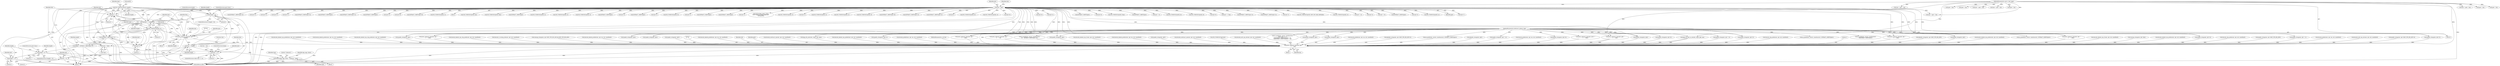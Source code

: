 digraph "0_tcpdump_d10a0f980fe8f9407ab1ffbd612641433ebe175e@array" {
"1002612" [label="(Call,ND_TCHECK2(tptr[3], length))"];
"1002585" [label="(Call,tptr += 3)"];
"1002570" [label="(Call,ND_TCHECK2(tptr[0], 3))"];
"1000142" [label="(Call,tptr = pptr)"];
"1000128" [label="(MethodParameterIn,const u_char *pptr)"];
"1002640" [label="(Call,tptr += length)"];
"1002635" [label="(Call,print_unknown_data(ndo, tptr,\"\n\t      \", length))"];
"1000126" [label="(MethodParameterIn,netdissect_options *ndo)"];
"1002612" [label="(Call,ND_TCHECK2(tptr[3], length))"];
"1002609" [label="(Call,length -= 3)"];
"1002605" [label="(Call,length < 3)"];
"1002579" [label="(Call,length = EXTRACT_16BITS(tptr+1))"];
"1002581" [label="(Call,EXTRACT_16BITS(tptr+1))"];
"1002622" [label="(Call,length < 8)"];
"1002582" [label="(Call,tptr+1)"];
"1002575" [label="(Call,type = *tptr)"];
"1002597" [label="(Call,tok2str(bgp_aigp_values, \"Unknown\", type))"];
"1002643" [label="(Call,tlen -= length)"];
"1002566" [label="(Call,tlen >= 3)"];
"1002588" [label="(Call,tlen -= 3)"];
"1002909" [label="(Call,print_unknown_data(ndo, pptr, \"\n\t    \", len))"];
"1002325" [label="(Call,tptr+6)"];
"1002358" [label="(Call,tptr+4)"];
"1001962" [label="(Call,decode_clnp_prefix(ndo, tptr, buf, sizeof(buf)))"];
"1002848" [label="(Call,EXTRACT_32BITS(tptr))"];
"1002602" [label="(Identifier,type)"];
"1002915" [label="(Literal,1)"];
"1002237" [label="(Call,as_printf(ndo, astostr, sizeof(astostr),\n\t\t\t    EXTRACT_32BITS(tptr+2)))"];
"1000401" [label="(Call,as_printf(ndo, astostr, sizeof(astostr), EXTRACT_16BITS(tptr)))"];
"1002605" [label="(Call,length < 3)"];
"1000909" [label="(Call,ip6addr_string(ndo, tptr+BGP_VPN_RD_LEN))"];
"1002623" [label="(Identifier,length)"];
"1002625" [label="(ControlStructure,goto trunc;)"];
"1002331" [label="(Call,tptr+6)"];
"1002577" [label="(Call,*tptr)"];
"1002588" [label="(Call,tlen -= 3)"];
"1002618" [label="(Identifier,type)"];
"1002579" [label="(Call,length = EXTRACT_16BITS(tptr+1))"];
"1002570" [label="(Call,ND_TCHECK2(tptr[0], 3))"];
"1001073" [label="(Call,ND_TCHECK2(tptr[0], tlen))"];
"1000622" [label="(Call,EXTRACT_16BITS(tptr))"];
"1002436" [label="(Call,tptr +=5)"];
"1002566" [label="(Call,tlen >= 3)"];
"1001786" [label="(Call,decode_labeled_vpn_prefix4(ndo, tptr, buf, sizeof(buf)))"];
"1001930" [label="(Call,decode_labeled_vpn_l2(ndo, tptr, buf, sizeof(buf)))"];
"1002639" [label="(Identifier,length)"];
"1002607" [label="(Literal,3)"];
"1002604" [label="(ControlStructure,if (length < 3))"];
"1000977" [label="(Call,isonsap_string(ndo, tptr, tlen))"];
"1002525" [label="(Call,ND_TCHECK2(tptr[0], 8))"];
"1001262" [label="(Call,decode_labeled_vpn_prefix4(ndo, tptr, buf, sizeof(buf)))"];
"1002626" [label="(ControlStructure,break;)"];
"1001615" [label="(Call,print_unknown_data(ndo, tptr, \"\n\t    \", tlen))"];
"1002447" [label="(Call,ND_TCHECK2(tptr[0], 8))"];
"1001534" [label="(Call,decode_clnp_prefix(ndo, tptr, buf, sizeof(buf)))"];
"1000128" [label="(MethodParameterIn,const u_char *pptr)"];
"1002582" [label="(Call,tptr+1)"];
"1002247" [label="(Call,tptr+6)"];
"1002904" [label="(Block,)"];
"1001623" [label="(Call,tptr = pptr + len)"];
"1000815" [label="(Call,ipaddr_string(ndo, tptr+BGP_VPN_RD_LEN))"];
"1001097" [label="(Call,tptr += tlen)"];
"1002536" [label="(Call,ipaddr_string(ndo, tptr))"];
"1001625" [label="(Call,pptr + len)"];
"1001169" [label="(Call,pptr + len)"];
"1001706" [label="(Call,decode_prefix4(ndo, tptr, len, buf, sizeof(buf)))"];
"1002621" [label="(ControlStructure,if (length < 8))"];
"1002368" [label="(Call,EXTRACT_16BITS(tptr+2))"];
"1002574" [label="(Literal,3)"];
"1002431" [label="(Call,EXTRACT_24BITS(tptr+2))"];
"1002026" [label="(Call,decode_mdt_vpn_nlri(ndo, tptr, buf, sizeof(buf)))"];
"1002613" [label="(Call,tptr[3])"];
"1002243" [label="(Call,tptr+2)"];
"1001640" [label="(Call,ND_TCHECK2(tptr[0], BGP_MP_NLRI_MINSIZE))"];
"1002572" [label="(Identifier,tptr)"];
"1002575" [label="(Call,type = *tptr)"];
"1002584" [label="(Literal,1)"];
"1001691" [label="(Call,tptr < pptr + len)"];
"1001038" [label="(Call,ipaddr_string(ndo, tptr+BGP_VPN_RD_LEN+4))"];
"1000615" [label="(Call,ND_TCHECK2(tptr[0], 3))"];
"1001470" [label="(Call,decode_labeled_vpn_prefix6(ndo, tptr, buf, sizeof(buf)))"];
"1000542" [label="(Call,tptr +=4)"];
"1000206" [label="(Call,tptr < pptr + len)"];
"1002640" [label="(Call,tptr += length)"];
"1002205" [label="(Call,tptr+4)"];
"1001746" [label="(Call,decode_labeled_prefix4(ndo, tptr, len, buf, sizeof(buf)))"];
"1002203" [label="(Call,ipaddr_string(ndo, tptr+4))"];
"1002387" [label="(Call,tptr +=8)"];
"1002576" [label="(Identifier,type)"];
"1000461" [label="(Call,EXTRACT_32BITS(tptr))"];
"1002354" [label="(Call,tptr+3)"];
"1000421" [label="(Call,as_printf(ndo, astostr, sizeof(astostr),\n\t\t\tEXTRACT_32BITS(tptr)))"];
"1002571" [label="(Call,tptr[0])"];
"1000587" [label="(Call,ND_TCHECK2(tptr[0], 4))"];
"1002612" [label="(Call,ND_TCHECK2(tptr[3], length))"];
"1000144" [label="(Identifier,pptr)"];
"1002315" [label="(Call,tptr+7)"];
"1002357" [label="(Call,EXTRACT_16BITS(tptr+4))"];
"1002369" [label="(Call,tptr+2)"];
"1001994" [label="(Call,decode_labeled_vpn_clnp_prefix(ndo, tptr, buf, sizeof(buf)))"];
"1001566" [label="(Call,decode_labeled_vpn_clnp_prefix(ndo, tptr, buf, sizeof(buf)))"];
"1002583" [label="(Identifier,tptr)"];
"1002349" [label="(Call,tptr+2)"];
"1002637" [label="(Identifier,tptr)"];
"1000428" [label="(Call,ipaddr_string(ndo, tptr + 4))"];
"1002482" [label="(Call,ipaddr_string(ndo, tptr+4))"];
"1002257" [label="(Call,tptr+2)"];
"1002286" [label="(Call,tptr+2)"];
"1002199" [label="(Call,EXTRACT_32BITS(tptr+4))"];
"1000200" [label="(Call,bgp_attr_get_as_size(ndo, atype, pptr, len))"];
"1001294" [label="(Call,decode_rt_routing_info(ndo, tptr, buf, sizeof(buf)))"];
"1000493" [label="(Call,EXTRACT_32BITS(tptr))"];
"1002587" [label="(Literal,3)"];
"1002256" [label="(Call,EXTRACT_32BITS(tptr+2))"];
"1001693" [label="(Call,pptr + len)"];
"1002634" [label="(Block,)"];
"1001018" [label="(Call,isonsap_string(ndo, tptr+BGP_VPN_RD_LEN,tlen-BGP_VPN_RD_LEN))"];
"1001430" [label="(Call,decode_labeled_prefix6(ndo, tptr, len, buf, sizeof(buf)))"];
"1002219" [label="(Call,ipaddr_string(ndo, tptr+2))"];
"1002581" [label="(Call,EXTRACT_16BITS(tptr+1))"];
"1002461" [label="(Call,ipaddr_string(ndo, tptr+4))"];
"1002516" [label="(Call,ipaddr_string(ndo, tptr))"];
"1000682" [label="(Call,print_unknown_data(ndo, tptr, \"\n\t    \", tlen))"];
"1002569" [label="(Block,)"];
"1000357" [label="(Call,EXTRACT_32BITS(tptr))"];
"1002195" [label="(Call,tptr+2)"];
"1000143" [label="(Identifier,tptr)"];
"1002225" [label="(Call,tptr+6)"];
"1002246" [label="(Call,EXTRACT_16BITS(tptr+6))"];
"1000126" [label="(MethodParameterIn,netdissect_options *ndo)"];
"1002599" [label="(Literal,\"Unknown\")"];
"1002151" [label="(Call,ND_TCHECK2(tptr[0], 2))"];
"1000130" [label="(Block,)"];
"1002598" [label="(Identifier,bgp_aigp_values)"];
"1000385" [label="(Call,ND_TCHECK2(tptr[0], len))"];
"1002610" [label="(Identifier,length)"];
"1000142" [label="(Call,tptr = pptr)"];
"1000767" [label="(Call,ipaddr_string(ndo, tptr))"];
"1002298" [label="(Call,ipaddr_string(ndo, tptr+2))"];
"1000463" [label="(Call,ipaddr_string(ndo, tptr + 4))"];
"1002608" [label="(ControlStructure,goto trunc;)"];
"1002912" [label="(Literal,\"\n\t    \")"];
"1000663" [label="(Call,ND_TCHECK2(tptr[0], tlen))"];
"1002616" [label="(Identifier,length)"];
"1002158" [label="(Call,EXTRACT_16BITS(tptr))"];
"1000486" [label="(Call,ND_TCHECK2(tptr[0], 4))"];
"1002648" [label="(Call,ND_TCHECK2(tptr[0], 4))"];
"1002580" [label="(Identifier,length)"];
"1002586" [label="(Identifier,tptr)"];
"1002489" [label="(Call,ND_TCHECK2(tptr[0], 4))"];
"1002609" [label="(Call,length -= 3)"];
"1001858" [label="(Call,decode_labeled_prefix6(ndo, tptr, len, buf, sizeof(buf)))"];
"1000426" [label="(Call,EXTRACT_32BITS(tptr))"];
"1002593" [label="(Identifier,ndo)"];
"1002910" [label="(Identifier,ndo)"];
"1002642" [label="(Identifier,length)"];
"1002911" [label="(Identifier,pptr)"];
"1001326" [label="(Call,decode_multicast_vpn(ndo, tptr, buf, sizeof(buf)))"];
"1001898" [label="(Call,decode_labeled_vpn_prefix6(ndo, tptr, buf, sizeof(buf)))"];
"1002200" [label="(Call,tptr+4)"];
"1001390" [label="(Call,decode_prefix6(ndo, tptr, len, buf, sizeof(buf)))"];
"1000129" [label="(MethodParameterIn,u_int len)"];
"1000408" [label="(Call,ipaddr_string(ndo, tptr + 2))"];
"1001092" [label="(Call,print_unknown_data(ndo, tptr, \"\n\t    \", tlen))"];
"1000208" [label="(Call,pptr + len)"];
"1002562" [label="(Call,tlen = len)"];
"1002479" [label="(Call,ipaddr_string(ndo, tptr))"];
"1002641" [label="(Identifier,tptr)"];
"1000406" [label="(Call,EXTRACT_16BITS(tptr))"];
"1002644" [label="(Identifier,tlen)"];
"1001502" [label="(Call,decode_labeled_vpn_l2(ndo, tptr, buf, sizeof(buf)))"];
"1002221" [label="(Call,tptr+2)"];
"1001222" [label="(Call,decode_labeled_prefix4(ndo, tptr, len, buf, sizeof(buf)))"];
"1002624" [label="(Literal,8)"];
"1002913" [label="(Identifier,len)"];
"1002505" [label="(Call,ND_TCHECK2(tptr[0], 8))"];
"1000955" [label="(Call,ipaddr_string(ndo, tptr))"];
"1002600" [label="(Identifier,type)"];
"1002611" [label="(Literal,3)"];
"1002636" [label="(Identifier,ndo)"];
"1002398" [label="(Call,tptr+1)"];
"1002643" [label="(Call,tlen -= length)"];
"1002800" [label="(Call,bgp_attr_print(ndo, atype, tptr, alen))"];
"1002565" [label="(ControlStructure,while (tlen >= 3))"];
"1002668" [label="(Call,EXTRACT_32BITS(tptr))"];
"1002058" [label="(Call,decode_multicast_vpn(ndo, tptr, buf, sizeof(buf)))"];
"1002905" [label="(Call,ND_TCHECK2(*pptr,len))"];
"1000146" [label="(Identifier,tlen)"];
"1002635" [label="(Call,print_unknown_data(ndo, tptr,\"\n\t      \", length))"];
"1002909" [label="(Call,print_unknown_data(ndo, pptr, \"\n\t    \", len))"];
"1002499" [label="(Call,ipaddr_string(ndo, tptr))"];
"1002890" [label="(Call,print_unknown_data(ndo, pptr, \"\n\t    \", len))"];
"1002568" [label="(Literal,3)"];
"1002589" [label="(Identifier,tlen)"];
"1001647" [label="(Call,EXTRACT_16BITS(tptr))"];
"1000456" [label="(Call,as_printf(ndo, astostr, sizeof(astostr), EXTRACT_32BITS(tptr)))"];
"1002646" [label="(ControlStructure,break;)"];
"1002300" [label="(Call,tptr+2)"];
"1002919" [label="(MethodReturn,RET)"];
"1000170" [label="(Call,tok2str(bgp_origin_values,\n\t\t\t\t\t\t\"Unknown Origin Typecode\",\n\t\t\t\t\t\ttptr[0]))"];
"1002408" [label="(Call,ND_TCHECK2(tptr[0], 5))"];
"1000145" [label="(Call,tlen=len)"];
"1002606" [label="(Identifier,length)"];
"1002432" [label="(Call,tptr+2)"];
"1002552" [label="(Call,print_unknown_data(ndo, tptr, \"\n\t      \", tlen))"];
"1002614" [label="(Identifier,tptr)"];
"1000347" [label="(Call,ND_TCHECK2(tptr[0], 4))"];
"1000557" [label="(Call,ND_TCHECK2(tptr[0], 4))"];
"1001167" [label="(Call,tptr < pptr + len)"];
"1001358" [label="(Call,decode_mdt_vpn_nlri(ndo, tptr, buf, sizeof(buf)))"];
"1002468" [label="(Call,ND_TCHECK2(tptr[0], 8))"];
"1002585" [label="(Call,tptr += 3)"];
"1002224" [label="(Call,EXTRACT_16BITS(tptr+6))"];
"1000258" [label="(Call,as_printf(ndo, astostr, sizeof(astostr),\n\t\t\t\tas_size == 2 ?\n\t\t\t\tEXTRACT_16BITS(&tptr[2 + i]) :\n\t\t\t\tEXTRACT_32BITS(&tptr[2 + i])))"];
"1002378" [label="(Call,print_unknown_data(ndo, tptr, \"\n\t      \", 8))"];
"1002242" [label="(Call,EXTRACT_32BITS(tptr+2))"];
"1002119" [label="(Call,tptr = pptr + len)"];
"1002567" [label="(Identifier,tlen)"];
"1002596" [label="(Block,)"];
"1002645" [label="(Identifier,length)"];
"1002194" [label="(Call,EXTRACT_16BITS(tptr+2))"];
"1000598" [label="(Call,ipaddr_string(ndo, tptr))"];
"1002663" [label="(Call,as_printf(ndo, astostr, sizeof(astostr), EXTRACT_32BITS(tptr)))"];
"1002091" [label="(Call,tptr-3)"];
"1002597" [label="(Call,tok2str(bgp_aigp_values, \"Unknown\", type))"];
"1000445" [label="(Call,ND_TCHECK2(tptr[0], 8))"];
"1002590" [label="(Literal,3)"];
"1002458" [label="(Call,ipaddr_string(ndo, tptr))"];
"1000321" [label="(Call,ND_TCHECK2(tptr[0], 4))"];
"1001818" [label="(Call,decode_prefix6(ndo, tptr, len, buf, sizeof(buf)))"];
"1001058" [label="(Call,ip6addr_string(ndo, tptr+BGP_VPN_RD_LEN+3))"];
"1000331" [label="(Call,ipaddr_string(ndo, tptr))"];
"1000861" [label="(Call,ip6addr_string(ndo, tptr))"];
"1000567" [label="(Call,ipaddr_string(ndo, tptr))"];
"1002638" [label="(Literal,\"\n\t      \")"];
"1001182" [label="(Call,decode_prefix4(ndo, tptr, len, buf, sizeof(buf)))"];
"1002121" [label="(Call,pptr + len)"];
"1002109" [label="(Call,print_unknown_data(ndo, tptr-3, \"\n\t    \", tlen))"];
"1002308" [label="(Call,tptr+6)"];
"1002284" [label="(Call,ipaddr_string(ndo, tptr+2))"];
"1002622" [label="(Call,length < 8)"];
"1002612" -> "1002569"  [label="AST: "];
"1002612" -> "1002616"  [label="CFG: "];
"1002613" -> "1002612"  [label="AST: "];
"1002616" -> "1002612"  [label="AST: "];
"1002618" -> "1002612"  [label="CFG: "];
"1002612" -> "1002919"  [label="DDG: "];
"1002612" -> "1002919"  [label="DDG: "];
"1002612" -> "1002581"  [label="DDG: "];
"1002612" -> "1002582"  [label="DDG: "];
"1002612" -> "1002585"  [label="DDG: "];
"1002585" -> "1002612"  [label="DDG: "];
"1002609" -> "1002612"  [label="DDG: "];
"1002612" -> "1002622"  [label="DDG: "];
"1002612" -> "1002635"  [label="DDG: "];
"1002612" -> "1002635"  [label="DDG: "];
"1002612" -> "1002640"  [label="DDG: "];
"1002612" -> "1002640"  [label="DDG: "];
"1002612" -> "1002643"  [label="DDG: "];
"1002585" -> "1002569"  [label="AST: "];
"1002585" -> "1002587"  [label="CFG: "];
"1002586" -> "1002585"  [label="AST: "];
"1002587" -> "1002585"  [label="AST: "];
"1002589" -> "1002585"  [label="CFG: "];
"1002585" -> "1002919"  [label="DDG: "];
"1002570" -> "1002585"  [label="DDG: "];
"1000142" -> "1002585"  [label="DDG: "];
"1002640" -> "1002585"  [label="DDG: "];
"1002585" -> "1002635"  [label="DDG: "];
"1002585" -> "1002640"  [label="DDG: "];
"1002570" -> "1002569"  [label="AST: "];
"1002570" -> "1002574"  [label="CFG: "];
"1002571" -> "1002570"  [label="AST: "];
"1002574" -> "1002570"  [label="AST: "];
"1002576" -> "1002570"  [label="CFG: "];
"1002570" -> "1002919"  [label="DDG: "];
"1002570" -> "1002919"  [label="DDG: "];
"1000142" -> "1002570"  [label="DDG: "];
"1002640" -> "1002570"  [label="DDG: "];
"1002570" -> "1002575"  [label="DDG: "];
"1002570" -> "1002581"  [label="DDG: "];
"1002570" -> "1002582"  [label="DDG: "];
"1002570" -> "1002635"  [label="DDG: "];
"1002570" -> "1002640"  [label="DDG: "];
"1000142" -> "1000130"  [label="AST: "];
"1000142" -> "1000144"  [label="CFG: "];
"1000143" -> "1000142"  [label="AST: "];
"1000144" -> "1000142"  [label="AST: "];
"1000146" -> "1000142"  [label="CFG: "];
"1000142" -> "1002919"  [label="DDG: "];
"1000142" -> "1002919"  [label="DDG: "];
"1000128" -> "1000142"  [label="DDG: "];
"1000142" -> "1000170"  [label="DDG: "];
"1000142" -> "1000206"  [label="DDG: "];
"1000142" -> "1000321"  [label="DDG: "];
"1000142" -> "1000331"  [label="DDG: "];
"1000142" -> "1000347"  [label="DDG: "];
"1000142" -> "1000357"  [label="DDG: "];
"1000142" -> "1000385"  [label="DDG: "];
"1000142" -> "1000406"  [label="DDG: "];
"1000142" -> "1000426"  [label="DDG: "];
"1000142" -> "1000445"  [label="DDG: "];
"1000142" -> "1000461"  [label="DDG: "];
"1000142" -> "1000486"  [label="DDG: "];
"1000142" -> "1000493"  [label="DDG: "];
"1000142" -> "1000542"  [label="DDG: "];
"1000142" -> "1000557"  [label="DDG: "];
"1000142" -> "1000567"  [label="DDG: "];
"1000142" -> "1000587"  [label="DDG: "];
"1000142" -> "1000598"  [label="DDG: "];
"1000142" -> "1000615"  [label="DDG: "];
"1000142" -> "1000622"  [label="DDG: "];
"1000142" -> "1000663"  [label="DDG: "];
"1000142" -> "1000682"  [label="DDG: "];
"1000142" -> "1001073"  [label="DDG: "];
"1000142" -> "1001092"  [label="DDG: "];
"1000142" -> "1001097"  [label="DDG: "];
"1000142" -> "1001615"  [label="DDG: "];
"1000142" -> "1001640"  [label="DDG: "];
"1000142" -> "1001647"  [label="DDG: "];
"1000142" -> "1002091"  [label="DDG: "];
"1000142" -> "1002151"  [label="DDG: "];
"1000142" -> "1002158"  [label="DDG: "];
"1000142" -> "1002194"  [label="DDG: "];
"1000142" -> "1002195"  [label="DDG: "];
"1000142" -> "1002199"  [label="DDG: "];
"1000142" -> "1002200"  [label="DDG: "];
"1000142" -> "1002203"  [label="DDG: "];
"1000142" -> "1002205"  [label="DDG: "];
"1000142" -> "1002219"  [label="DDG: "];
"1000142" -> "1002221"  [label="DDG: "];
"1000142" -> "1002224"  [label="DDG: "];
"1000142" -> "1002225"  [label="DDG: "];
"1000142" -> "1002242"  [label="DDG: "];
"1000142" -> "1002243"  [label="DDG: "];
"1000142" -> "1002246"  [label="DDG: "];
"1000142" -> "1002247"  [label="DDG: "];
"1000142" -> "1002256"  [label="DDG: "];
"1000142" -> "1002257"  [label="DDG: "];
"1000142" -> "1002284"  [label="DDG: "];
"1000142" -> "1002286"  [label="DDG: "];
"1000142" -> "1002298"  [label="DDG: "];
"1000142" -> "1002300"  [label="DDG: "];
"1000142" -> "1002308"  [label="DDG: "];
"1000142" -> "1002315"  [label="DDG: "];
"1000142" -> "1002325"  [label="DDG: "];
"1000142" -> "1002331"  [label="DDG: "];
"1000142" -> "1002349"  [label="DDG: "];
"1000142" -> "1002354"  [label="DDG: "];
"1000142" -> "1002357"  [label="DDG: "];
"1000142" -> "1002358"  [label="DDG: "];
"1000142" -> "1002368"  [label="DDG: "];
"1000142" -> "1002369"  [label="DDG: "];
"1000142" -> "1002378"  [label="DDG: "];
"1000142" -> "1002387"  [label="DDG: "];
"1000142" -> "1002398"  [label="DDG: "];
"1000142" -> "1002408"  [label="DDG: "];
"1000142" -> "1002431"  [label="DDG: "];
"1000142" -> "1002432"  [label="DDG: "];
"1000142" -> "1002436"  [label="DDG: "];
"1000142" -> "1002447"  [label="DDG: "];
"1000142" -> "1002458"  [label="DDG: "];
"1000142" -> "1002468"  [label="DDG: "];
"1000142" -> "1002479"  [label="DDG: "];
"1000142" -> "1002489"  [label="DDG: "];
"1000142" -> "1002499"  [label="DDG: "];
"1000142" -> "1002505"  [label="DDG: "];
"1000142" -> "1002516"  [label="DDG: "];
"1000142" -> "1002525"  [label="DDG: "];
"1000142" -> "1002536"  [label="DDG: "];
"1000142" -> "1002552"  [label="DDG: "];
"1000142" -> "1002581"  [label="DDG: "];
"1000142" -> "1002582"  [label="DDG: "];
"1000142" -> "1002635"  [label="DDG: "];
"1000142" -> "1002640"  [label="DDG: "];
"1000142" -> "1002648"  [label="DDG: "];
"1000142" -> "1002668"  [label="DDG: "];
"1000142" -> "1002848"  [label="DDG: "];
"1000128" -> "1000125"  [label="AST: "];
"1000128" -> "1002919"  [label="DDG: "];
"1000128" -> "1000200"  [label="DDG: "];
"1000128" -> "1000206"  [label="DDG: "];
"1000128" -> "1000208"  [label="DDG: "];
"1000128" -> "1001167"  [label="DDG: "];
"1000128" -> "1001169"  [label="DDG: "];
"1000128" -> "1001623"  [label="DDG: "];
"1000128" -> "1001625"  [label="DDG: "];
"1000128" -> "1001691"  [label="DDG: "];
"1000128" -> "1001693"  [label="DDG: "];
"1000128" -> "1002119"  [label="DDG: "];
"1000128" -> "1002121"  [label="DDG: "];
"1000128" -> "1002890"  [label="DDG: "];
"1000128" -> "1002909"  [label="DDG: "];
"1002640" -> "1002569"  [label="AST: "];
"1002640" -> "1002642"  [label="CFG: "];
"1002641" -> "1002640"  [label="AST: "];
"1002642" -> "1002640"  [label="AST: "];
"1002644" -> "1002640"  [label="CFG: "];
"1002640" -> "1002919"  [label="DDG: "];
"1002640" -> "1002581"  [label="DDG: "];
"1002640" -> "1002582"  [label="DDG: "];
"1002635" -> "1002640"  [label="DDG: "];
"1002635" -> "1002640"  [label="DDG: "];
"1002622" -> "1002640"  [label="DDG: "];
"1002635" -> "1002634"  [label="AST: "];
"1002635" -> "1002639"  [label="CFG: "];
"1002636" -> "1002635"  [label="AST: "];
"1002637" -> "1002635"  [label="AST: "];
"1002638" -> "1002635"  [label="AST: "];
"1002639" -> "1002635"  [label="AST: "];
"1002641" -> "1002635"  [label="CFG: "];
"1002635" -> "1002919"  [label="DDG: "];
"1002635" -> "1002919"  [label="DDG: "];
"1000126" -> "1002635"  [label="DDG: "];
"1002635" -> "1002643"  [label="DDG: "];
"1002635" -> "1002909"  [label="DDG: "];
"1000126" -> "1000125"  [label="AST: "];
"1000126" -> "1002919"  [label="DDG: "];
"1000126" -> "1000200"  [label="DDG: "];
"1000126" -> "1000258"  [label="DDG: "];
"1000126" -> "1000331"  [label="DDG: "];
"1000126" -> "1000401"  [label="DDG: "];
"1000126" -> "1000408"  [label="DDG: "];
"1000126" -> "1000421"  [label="DDG: "];
"1000126" -> "1000428"  [label="DDG: "];
"1000126" -> "1000456"  [label="DDG: "];
"1000126" -> "1000463"  [label="DDG: "];
"1000126" -> "1000567"  [label="DDG: "];
"1000126" -> "1000598"  [label="DDG: "];
"1000126" -> "1000682"  [label="DDG: "];
"1000126" -> "1001092"  [label="DDG: "];
"1000126" -> "1001615"  [label="DDG: "];
"1000126" -> "1002109"  [label="DDG: "];
"1000126" -> "1002203"  [label="DDG: "];
"1000126" -> "1002219"  [label="DDG: "];
"1000126" -> "1002237"  [label="DDG: "];
"1000126" -> "1002284"  [label="DDG: "];
"1000126" -> "1002298"  [label="DDG: "];
"1000126" -> "1002378"  [label="DDG: "];
"1000126" -> "1002458"  [label="DDG: "];
"1000126" -> "1002461"  [label="DDG: "];
"1000126" -> "1002479"  [label="DDG: "];
"1000126" -> "1002482"  [label="DDG: "];
"1000126" -> "1002499"  [label="DDG: "];
"1000126" -> "1002516"  [label="DDG: "];
"1000126" -> "1002536"  [label="DDG: "];
"1000126" -> "1002552"  [label="DDG: "];
"1000126" -> "1002663"  [label="DDG: "];
"1000126" -> "1002800"  [label="DDG: "];
"1000126" -> "1002890"  [label="DDG: "];
"1000126" -> "1002909"  [label="DDG: "];
"1002609" -> "1002569"  [label="AST: "];
"1002609" -> "1002611"  [label="CFG: "];
"1002610" -> "1002609"  [label="AST: "];
"1002611" -> "1002609"  [label="AST: "];
"1002614" -> "1002609"  [label="CFG: "];
"1002605" -> "1002609"  [label="DDG: "];
"1002605" -> "1002604"  [label="AST: "];
"1002605" -> "1002607"  [label="CFG: "];
"1002606" -> "1002605"  [label="AST: "];
"1002607" -> "1002605"  [label="AST: "];
"1002608" -> "1002605"  [label="CFG: "];
"1002610" -> "1002605"  [label="CFG: "];
"1002605" -> "1002919"  [label="DDG: "];
"1002605" -> "1002919"  [label="DDG: "];
"1002579" -> "1002605"  [label="DDG: "];
"1002579" -> "1002569"  [label="AST: "];
"1002579" -> "1002581"  [label="CFG: "];
"1002580" -> "1002579"  [label="AST: "];
"1002581" -> "1002579"  [label="AST: "];
"1002586" -> "1002579"  [label="CFG: "];
"1002579" -> "1002919"  [label="DDG: "];
"1002581" -> "1002579"  [label="DDG: "];
"1002581" -> "1002582"  [label="CFG: "];
"1002582" -> "1002581"  [label="AST: "];
"1002581" -> "1002919"  [label="DDG: "];
"1002622" -> "1002621"  [label="AST: "];
"1002622" -> "1002624"  [label="CFG: "];
"1002623" -> "1002622"  [label="AST: "];
"1002624" -> "1002622"  [label="AST: "];
"1002625" -> "1002622"  [label="CFG: "];
"1002626" -> "1002622"  [label="CFG: "];
"1002622" -> "1002919"  [label="DDG: "];
"1002622" -> "1002919"  [label="DDG: "];
"1002622" -> "1002643"  [label="DDG: "];
"1002582" -> "1002584"  [label="CFG: "];
"1002583" -> "1002582"  [label="AST: "];
"1002584" -> "1002582"  [label="AST: "];
"1002575" -> "1002569"  [label="AST: "];
"1002575" -> "1002577"  [label="CFG: "];
"1002576" -> "1002575"  [label="AST: "];
"1002577" -> "1002575"  [label="AST: "];
"1002580" -> "1002575"  [label="CFG: "];
"1002575" -> "1002919"  [label="DDG: "];
"1002575" -> "1002597"  [label="DDG: "];
"1002597" -> "1002596"  [label="AST: "];
"1002597" -> "1002600"  [label="CFG: "];
"1002598" -> "1002597"  [label="AST: "];
"1002599" -> "1002597"  [label="AST: "];
"1002600" -> "1002597"  [label="AST: "];
"1002602" -> "1002597"  [label="CFG: "];
"1002597" -> "1002919"  [label="DDG: "];
"1002597" -> "1002919"  [label="DDG: "];
"1002597" -> "1002919"  [label="DDG: "];
"1002643" -> "1002569"  [label="AST: "];
"1002643" -> "1002645"  [label="CFG: "];
"1002644" -> "1002643"  [label="AST: "];
"1002645" -> "1002643"  [label="AST: "];
"1002567" -> "1002643"  [label="CFG: "];
"1002643" -> "1002919"  [label="DDG: "];
"1002643" -> "1002566"  [label="DDG: "];
"1002588" -> "1002643"  [label="DDG: "];
"1000145" -> "1002643"  [label="DDG: "];
"1002566" -> "1002565"  [label="AST: "];
"1002566" -> "1002568"  [label="CFG: "];
"1002567" -> "1002566"  [label="AST: "];
"1002568" -> "1002566"  [label="AST: "];
"1002572" -> "1002566"  [label="CFG: "];
"1002646" -> "1002566"  [label="CFG: "];
"1002566" -> "1002919"  [label="DDG: "];
"1002566" -> "1002919"  [label="DDG: "];
"1002562" -> "1002566"  [label="DDG: "];
"1002566" -> "1002588"  [label="DDG: "];
"1002588" -> "1002569"  [label="AST: "];
"1002588" -> "1002590"  [label="CFG: "];
"1002589" -> "1002588"  [label="AST: "];
"1002590" -> "1002588"  [label="AST: "];
"1002593" -> "1002588"  [label="CFG: "];
"1002588" -> "1002919"  [label="DDG: "];
"1002909" -> "1002904"  [label="AST: "];
"1002909" -> "1002913"  [label="CFG: "];
"1002910" -> "1002909"  [label="AST: "];
"1002911" -> "1002909"  [label="AST: "];
"1002912" -> "1002909"  [label="AST: "];
"1002913" -> "1002909"  [label="AST: "];
"1002915" -> "1002909"  [label="CFG: "];
"1002909" -> "1002919"  [label="DDG: "];
"1002909" -> "1002919"  [label="DDG: "];
"1002909" -> "1002919"  [label="DDG: "];
"1002909" -> "1002919"  [label="DDG: "];
"1000682" -> "1002909"  [label="DDG: "];
"1002058" -> "1002909"  [label="DDG: "];
"1001018" -> "1002909"  [label="DDG: "];
"1001706" -> "1002909"  [label="DDG: "];
"1002026" -> "1002909"  [label="DDG: "];
"1001470" -> "1002909"  [label="DDG: "];
"1002552" -> "1002909"  [label="DDG: "];
"1001390" -> "1002909"  [label="DDG: "];
"1000861" -> "1002909"  [label="DDG: "];
"1002890" -> "1002909"  [label="DDG: "];
"1002890" -> "1002909"  [label="DDG: "];
"1000258" -> "1002909"  [label="DDG: "];
"1001294" -> "1002909"  [label="DDG: "];
"1002461" -> "1002909"  [label="DDG: "];
"1001566" -> "1002909"  [label="DDG: "];
"1001222" -> "1002909"  [label="DDG: "];
"1000815" -> "1002909"  [label="DDG: "];
"1001858" -> "1002909"  [label="DDG: "];
"1001818" -> "1002909"  [label="DDG: "];
"1000200" -> "1002909"  [label="DDG: "];
"1000200" -> "1002909"  [label="DDG: "];
"1000598" -> "1002909"  [label="DDG: "];
"1001746" -> "1002909"  [label="DDG: "];
"1002284" -> "1002909"  [label="DDG: "];
"1001534" -> "1002909"  [label="DDG: "];
"1002482" -> "1002909"  [label="DDG: "];
"1000567" -> "1002909"  [label="DDG: "];
"1001962" -> "1002909"  [label="DDG: "];
"1002219" -> "1002909"  [label="DDG: "];
"1000408" -> "1002909"  [label="DDG: "];
"1002663" -> "1002909"  [label="DDG: "];
"1001358" -> "1002909"  [label="DDG: "];
"1001786" -> "1002909"  [label="DDG: "];
"1002203" -> "1002909"  [label="DDG: "];
"1001262" -> "1002909"  [label="DDG: "];
"1000331" -> "1002909"  [label="DDG: "];
"1002536" -> "1002909"  [label="DDG: "];
"1001898" -> "1002909"  [label="DDG: "];
"1002499" -> "1002909"  [label="DDG: "];
"1002298" -> "1002909"  [label="DDG: "];
"1001615" -> "1002909"  [label="DDG: "];
"1001182" -> "1002909"  [label="DDG: "];
"1002378" -> "1002909"  [label="DDG: "];
"1000909" -> "1002909"  [label="DDG: "];
"1000463" -> "1002909"  [label="DDG: "];
"1002109" -> "1002909"  [label="DDG: "];
"1002516" -> "1002909"  [label="DDG: "];
"1002237" -> "1002909"  [label="DDG: "];
"1001092" -> "1002909"  [label="DDG: "];
"1002800" -> "1002909"  [label="DDG: "];
"1001930" -> "1002909"  [label="DDG: "];
"1001058" -> "1002909"  [label="DDG: "];
"1001326" -> "1002909"  [label="DDG: "];
"1000977" -> "1002909"  [label="DDG: "];
"1000955" -> "1002909"  [label="DDG: "];
"1000428" -> "1002909"  [label="DDG: "];
"1001994" -> "1002909"  [label="DDG: "];
"1000767" -> "1002909"  [label="DDG: "];
"1001038" -> "1002909"  [label="DDG: "];
"1001430" -> "1002909"  [label="DDG: "];
"1001502" -> "1002909"  [label="DDG: "];
"1002905" -> "1002909"  [label="DDG: "];
"1000129" -> "1002909"  [label="DDG: "];
}
